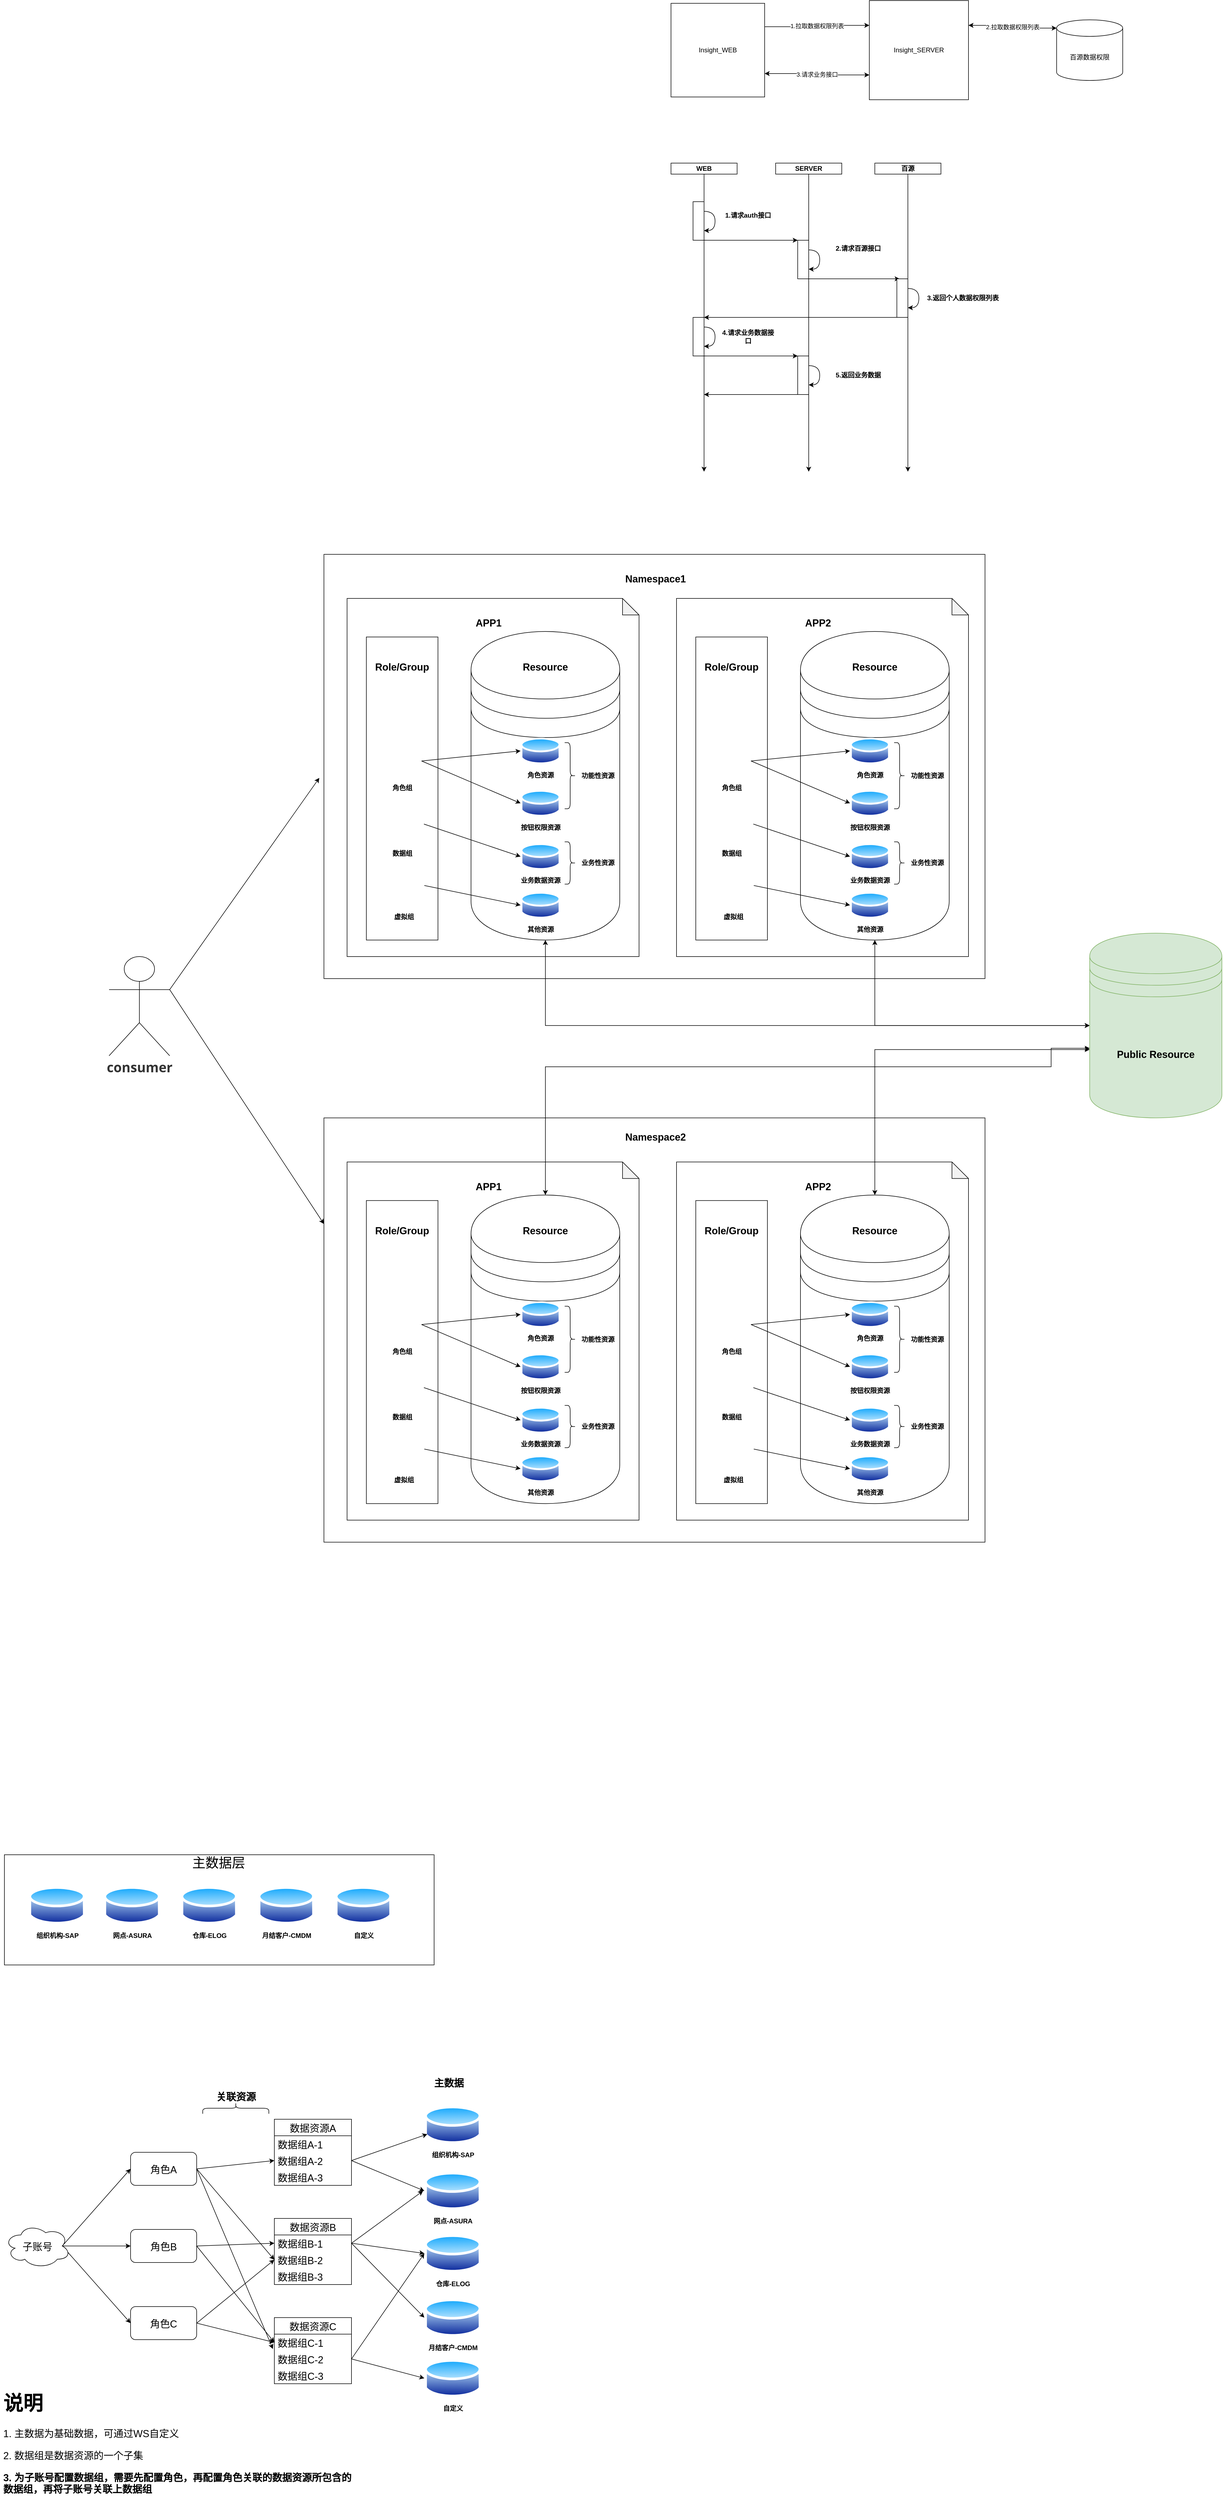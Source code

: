 <mxfile version="20.3.3" type="github">
  <diagram id="Tg5pM88NMdGY_b3UIndQ" name="第 1 页">
    <mxGraphModel dx="3354" dy="933" grid="1" gridSize="10" guides="1" tooltips="1" connect="1" arrows="1" fold="1" page="1" pageScale="1" pageWidth="827" pageHeight="1169" math="0" shadow="0">
      <root>
        <mxCell id="0" />
        <mxCell id="1" parent="0" />
        <mxCell id="oTmZ-C7Nvv7YUmRwg-Ib-9" value="1.拉取数据权限列表" style="edgeStyle=orthogonalEdgeStyle;rounded=0;orthogonalLoop=1;jettySize=auto;html=1;exitX=1;exitY=0.25;exitDx=0;exitDy=0;entryX=0;entryY=0.25;entryDx=0;entryDy=0;startArrow=none;startFill=0;" parent="1" source="oTmZ-C7Nvv7YUmRwg-Ib-2" target="oTmZ-C7Nvv7YUmRwg-Ib-7" edge="1">
          <mxGeometry relative="1" as="geometry" />
        </mxCell>
        <mxCell id="oTmZ-C7Nvv7YUmRwg-Ib-11" value="3.请求业务接口" style="edgeStyle=orthogonalEdgeStyle;rounded=0;orthogonalLoop=1;jettySize=auto;html=1;exitX=1;exitY=0.75;exitDx=0;exitDy=0;entryX=0;entryY=0.75;entryDx=0;entryDy=0;startArrow=classic;startFill=1;" parent="1" source="oTmZ-C7Nvv7YUmRwg-Ib-2" target="oTmZ-C7Nvv7YUmRwg-Ib-7" edge="1">
          <mxGeometry relative="1" as="geometry" />
        </mxCell>
        <mxCell id="oTmZ-C7Nvv7YUmRwg-Ib-2" value="Insight_WEB" style="whiteSpace=wrap;html=1;aspect=fixed;" parent="1" vertex="1">
          <mxGeometry x="-10" y="100" width="170" height="170" as="geometry" />
        </mxCell>
        <mxCell id="oTmZ-C7Nvv7YUmRwg-Ib-6" value="百源数据权限" style="shape=cylinder3;whiteSpace=wrap;html=1;boundedLbl=1;backgroundOutline=1;size=15;" parent="1" vertex="1">
          <mxGeometry x="690" y="130" width="120" height="110" as="geometry" />
        </mxCell>
        <mxCell id="oTmZ-C7Nvv7YUmRwg-Ib-10" value="2.拉取数据权限列表" style="edgeStyle=orthogonalEdgeStyle;rounded=0;orthogonalLoop=1;jettySize=auto;html=1;exitX=1;exitY=0.25;exitDx=0;exitDy=0;entryX=0;entryY=0;entryDx=0;entryDy=15;entryPerimeter=0;startArrow=classic;startFill=1;" parent="1" source="oTmZ-C7Nvv7YUmRwg-Ib-7" target="oTmZ-C7Nvv7YUmRwg-Ib-6" edge="1">
          <mxGeometry relative="1" as="geometry" />
        </mxCell>
        <mxCell id="oTmZ-C7Nvv7YUmRwg-Ib-7" value="Insight_SERVER" style="whiteSpace=wrap;html=1;aspect=fixed;" parent="1" vertex="1">
          <mxGeometry x="350" y="95" width="180" height="180" as="geometry" />
        </mxCell>
        <mxCell id="oTmZ-C7Nvv7YUmRwg-Ib-16" style="edgeStyle=orthogonalEdgeStyle;rounded=0;orthogonalLoop=1;jettySize=auto;html=1;exitX=0.5;exitY=1;exitDx=0;exitDy=0;startArrow=none;startFill=0;" parent="1" source="oTmZ-C7Nvv7YUmRwg-Ib-12" edge="1">
          <mxGeometry relative="1" as="geometry">
            <mxPoint x="50" y="950" as="targetPoint" />
          </mxGeometry>
        </mxCell>
        <mxCell id="oTmZ-C7Nvv7YUmRwg-Ib-12" value="WEB" style="rounded=0;whiteSpace=wrap;html=1;fontStyle=1" parent="1" vertex="1">
          <mxGeometry x="-10" y="390" width="120" height="20" as="geometry" />
        </mxCell>
        <mxCell id="oTmZ-C7Nvv7YUmRwg-Ib-17" style="edgeStyle=orthogonalEdgeStyle;rounded=0;orthogonalLoop=1;jettySize=auto;html=1;exitX=0.5;exitY=1;exitDx=0;exitDy=0;startArrow=none;startFill=0;" parent="1" source="oTmZ-C7Nvv7YUmRwg-Ib-13" edge="1">
          <mxGeometry relative="1" as="geometry">
            <mxPoint x="240" y="950" as="targetPoint" />
          </mxGeometry>
        </mxCell>
        <mxCell id="oTmZ-C7Nvv7YUmRwg-Ib-13" value="&lt;b&gt;SERVER&lt;/b&gt;" style="rounded=0;whiteSpace=wrap;html=1;" parent="1" vertex="1">
          <mxGeometry x="180" y="390" width="120" height="20" as="geometry" />
        </mxCell>
        <mxCell id="oTmZ-C7Nvv7YUmRwg-Ib-18" style="edgeStyle=orthogonalEdgeStyle;rounded=0;orthogonalLoop=1;jettySize=auto;html=1;exitX=0.5;exitY=1;exitDx=0;exitDy=0;startArrow=none;startFill=0;" parent="1" source="oTmZ-C7Nvv7YUmRwg-Ib-14" edge="1">
          <mxGeometry relative="1" as="geometry">
            <mxPoint x="420" y="950" as="targetPoint" />
          </mxGeometry>
        </mxCell>
        <mxCell id="oTmZ-C7Nvv7YUmRwg-Ib-14" value="百源" style="rounded=0;whiteSpace=wrap;html=1;fontStyle=1" parent="1" vertex="1">
          <mxGeometry x="360" y="390" width="120" height="20" as="geometry" />
        </mxCell>
        <mxCell id="oTmZ-C7Nvv7YUmRwg-Ib-26" style="rounded=0;orthogonalLoop=1;jettySize=auto;html=1;exitX=1;exitY=1;exitDx=0;exitDy=0;startArrow=none;startFill=0;entryX=0;entryY=0;entryDx=0;entryDy=0;" parent="1" source="oTmZ-C7Nvv7YUmRwg-Ib-19" target="oTmZ-C7Nvv7YUmRwg-Ib-21" edge="1">
          <mxGeometry relative="1" as="geometry">
            <mxPoint x="210" y="530" as="targetPoint" />
          </mxGeometry>
        </mxCell>
        <mxCell id="oTmZ-C7Nvv7YUmRwg-Ib-19" value="" style="rounded=0;whiteSpace=wrap;html=1;" parent="1" vertex="1">
          <mxGeometry x="30" y="460" width="20" height="70" as="geometry" />
        </mxCell>
        <mxCell id="oTmZ-C7Nvv7YUmRwg-Ib-20" style="edgeStyle=orthogonalEdgeStyle;rounded=0;orthogonalLoop=1;jettySize=auto;html=1;exitX=1;exitY=0.25;exitDx=0;exitDy=0;entryX=1;entryY=0.75;entryDx=0;entryDy=0;startArrow=none;startFill=0;curved=1;" parent="1" source="oTmZ-C7Nvv7YUmRwg-Ib-19" target="oTmZ-C7Nvv7YUmRwg-Ib-19" edge="1">
          <mxGeometry relative="1" as="geometry">
            <Array as="points">
              <mxPoint x="70" y="478" />
              <mxPoint x="70" y="513" />
            </Array>
          </mxGeometry>
        </mxCell>
        <mxCell id="oTmZ-C7Nvv7YUmRwg-Ib-29" style="edgeStyle=none;rounded=0;orthogonalLoop=1;jettySize=auto;html=1;exitX=0.75;exitY=1;exitDx=0;exitDy=0;entryX=0.25;entryY=0;entryDx=0;entryDy=0;startArrow=none;startFill=0;" parent="1" source="oTmZ-C7Nvv7YUmRwg-Ib-21" target="oTmZ-C7Nvv7YUmRwg-Ib-23" edge="1">
          <mxGeometry relative="1" as="geometry" />
        </mxCell>
        <mxCell id="oTmZ-C7Nvv7YUmRwg-Ib-21" value="" style="rounded=0;whiteSpace=wrap;html=1;" parent="1" vertex="1">
          <mxGeometry x="220" y="530" width="20" height="70" as="geometry" />
        </mxCell>
        <mxCell id="oTmZ-C7Nvv7YUmRwg-Ib-22" style="edgeStyle=orthogonalEdgeStyle;rounded=0;orthogonalLoop=1;jettySize=auto;html=1;exitX=1;exitY=0.25;exitDx=0;exitDy=0;entryX=1;entryY=0.75;entryDx=0;entryDy=0;startArrow=none;startFill=0;curved=1;" parent="1" source="oTmZ-C7Nvv7YUmRwg-Ib-21" target="oTmZ-C7Nvv7YUmRwg-Ib-21" edge="1">
          <mxGeometry relative="1" as="geometry">
            <Array as="points">
              <mxPoint x="260" y="548" />
              <mxPoint x="260" y="583" />
            </Array>
          </mxGeometry>
        </mxCell>
        <mxCell id="oTmZ-C7Nvv7YUmRwg-Ib-31" style="edgeStyle=none;rounded=0;orthogonalLoop=1;jettySize=auto;html=1;exitX=0;exitY=1;exitDx=0;exitDy=0;startArrow=none;startFill=0;" parent="1" source="oTmZ-C7Nvv7YUmRwg-Ib-23" edge="1">
          <mxGeometry relative="1" as="geometry">
            <mxPoint x="50" y="670" as="targetPoint" />
          </mxGeometry>
        </mxCell>
        <mxCell id="oTmZ-C7Nvv7YUmRwg-Ib-23" value="" style="rounded=0;whiteSpace=wrap;html=1;" parent="1" vertex="1">
          <mxGeometry x="400" y="600" width="20" height="70" as="geometry" />
        </mxCell>
        <mxCell id="oTmZ-C7Nvv7YUmRwg-Ib-24" style="edgeStyle=orthogonalEdgeStyle;rounded=0;orthogonalLoop=1;jettySize=auto;html=1;exitX=1;exitY=0.25;exitDx=0;exitDy=0;entryX=1;entryY=0.75;entryDx=0;entryDy=0;startArrow=none;startFill=0;curved=1;" parent="1" source="oTmZ-C7Nvv7YUmRwg-Ib-23" target="oTmZ-C7Nvv7YUmRwg-Ib-23" edge="1">
          <mxGeometry relative="1" as="geometry">
            <Array as="points">
              <mxPoint x="440" y="618" />
              <mxPoint x="440" y="653" />
            </Array>
          </mxGeometry>
        </mxCell>
        <mxCell id="oTmZ-C7Nvv7YUmRwg-Ib-25" value="&lt;b&gt;1.请求auth接口&lt;/b&gt;" style="text;html=1;strokeColor=none;fillColor=none;align=center;verticalAlign=middle;whiteSpace=wrap;rounded=0;" parent="1" vertex="1">
          <mxGeometry x="80" y="470" width="100" height="30" as="geometry" />
        </mxCell>
        <mxCell id="oTmZ-C7Nvv7YUmRwg-Ib-28" value="&lt;b&gt;2.请求百源接口&lt;/b&gt;" style="text;html=1;strokeColor=none;fillColor=none;align=center;verticalAlign=middle;whiteSpace=wrap;rounded=0;" parent="1" vertex="1">
          <mxGeometry x="280" y="530" width="100" height="30" as="geometry" />
        </mxCell>
        <mxCell id="oTmZ-C7Nvv7YUmRwg-Ib-32" value="&lt;b&gt;3.返回个人数据权限列表&lt;/b&gt;" style="text;html=1;strokeColor=none;fillColor=none;align=center;verticalAlign=middle;whiteSpace=wrap;rounded=0;" parent="1" vertex="1">
          <mxGeometry x="450" y="620" width="140" height="30" as="geometry" />
        </mxCell>
        <mxCell id="oTmZ-C7Nvv7YUmRwg-Ib-40" style="edgeStyle=none;rounded=0;orthogonalLoop=1;jettySize=auto;html=1;exitX=1;exitY=1;exitDx=0;exitDy=0;entryX=0;entryY=0;entryDx=0;entryDy=0;startArrow=none;startFill=0;" parent="1" source="oTmZ-C7Nvv7YUmRwg-Ib-33" target="oTmZ-C7Nvv7YUmRwg-Ib-38" edge="1">
          <mxGeometry relative="1" as="geometry" />
        </mxCell>
        <mxCell id="oTmZ-C7Nvv7YUmRwg-Ib-33" value="" style="rounded=0;whiteSpace=wrap;html=1;" parent="1" vertex="1">
          <mxGeometry x="30" y="670" width="20" height="70" as="geometry" />
        </mxCell>
        <mxCell id="oTmZ-C7Nvv7YUmRwg-Ib-34" style="edgeStyle=orthogonalEdgeStyle;rounded=0;orthogonalLoop=1;jettySize=auto;html=1;exitX=1;exitY=0.25;exitDx=0;exitDy=0;entryX=1;entryY=0.75;entryDx=0;entryDy=0;startArrow=none;startFill=0;curved=1;" parent="1" source="oTmZ-C7Nvv7YUmRwg-Ib-33" target="oTmZ-C7Nvv7YUmRwg-Ib-33" edge="1">
          <mxGeometry relative="1" as="geometry">
            <Array as="points">
              <mxPoint x="70" y="688" />
              <mxPoint x="70" y="723" />
            </Array>
          </mxGeometry>
        </mxCell>
        <mxCell id="oTmZ-C7Nvv7YUmRwg-Ib-35" value="&lt;b&gt;4.请求业务数据接口&lt;/b&gt;" style="text;html=1;strokeColor=none;fillColor=none;align=center;verticalAlign=middle;whiteSpace=wrap;rounded=0;" parent="1" vertex="1">
          <mxGeometry x="80" y="690" width="100" height="30" as="geometry" />
        </mxCell>
        <mxCell id="oTmZ-C7Nvv7YUmRwg-Ib-41" style="edgeStyle=none;rounded=0;orthogonalLoop=1;jettySize=auto;html=1;exitX=0;exitY=1;exitDx=0;exitDy=0;startArrow=none;startFill=0;" parent="1" source="oTmZ-C7Nvv7YUmRwg-Ib-38" edge="1">
          <mxGeometry relative="1" as="geometry">
            <mxPoint x="50" y="810" as="targetPoint" />
          </mxGeometry>
        </mxCell>
        <mxCell id="oTmZ-C7Nvv7YUmRwg-Ib-38" value="" style="rounded=0;whiteSpace=wrap;html=1;" parent="1" vertex="1">
          <mxGeometry x="220" y="740" width="20" height="70" as="geometry" />
        </mxCell>
        <mxCell id="oTmZ-C7Nvv7YUmRwg-Ib-39" style="edgeStyle=orthogonalEdgeStyle;rounded=0;orthogonalLoop=1;jettySize=auto;html=1;exitX=1;exitY=0.25;exitDx=0;exitDy=0;entryX=1;entryY=0.75;entryDx=0;entryDy=0;startArrow=none;startFill=0;curved=1;" parent="1" source="oTmZ-C7Nvv7YUmRwg-Ib-38" target="oTmZ-C7Nvv7YUmRwg-Ib-38" edge="1">
          <mxGeometry relative="1" as="geometry">
            <Array as="points">
              <mxPoint x="260" y="758" />
              <mxPoint x="260" y="793" />
            </Array>
          </mxGeometry>
        </mxCell>
        <mxCell id="oTmZ-C7Nvv7YUmRwg-Ib-42" value="&lt;b&gt;5.返回业务数据&lt;/b&gt;" style="text;html=1;strokeColor=none;fillColor=none;align=center;verticalAlign=middle;whiteSpace=wrap;rounded=0;" parent="1" vertex="1">
          <mxGeometry x="280" y="760" width="100" height="30" as="geometry" />
        </mxCell>
        <mxCell id="oTmZ-C7Nvv7YUmRwg-Ib-208" value="" style="rounded=0;whiteSpace=wrap;html=1;fontSize=18;" parent="1" vertex="1">
          <mxGeometry x="-640" y="1100" width="1200" height="770" as="geometry" />
        </mxCell>
        <mxCell id="oTmZ-C7Nvv7YUmRwg-Ib-209" value="" style="shape=note;whiteSpace=wrap;html=1;backgroundOutline=1;darkOpacity=0.05;fontSize=18;" parent="1" vertex="1">
          <mxGeometry x="-598" y="1180" width="530" height="650" as="geometry" />
        </mxCell>
        <mxCell id="oTmZ-C7Nvv7YUmRwg-Ib-210" value="&lt;b&gt;APP1&lt;/b&gt;" style="text;html=1;strokeColor=none;fillColor=none;align=center;verticalAlign=middle;whiteSpace=wrap;rounded=0;fontSize=18;" parent="1" vertex="1">
          <mxGeometry x="-371" y="1210" width="60" height="30" as="geometry" />
        </mxCell>
        <mxCell id="oTmZ-C7Nvv7YUmRwg-Ib-329" style="edgeStyle=orthogonalEdgeStyle;rounded=0;orthogonalLoop=1;jettySize=auto;html=1;exitX=0.5;exitY=1;exitDx=0;exitDy=0;entryX=0;entryY=0.5;entryDx=0;entryDy=0;fontSize=24;startArrow=classic;startFill=1;" parent="1" source="oTmZ-C7Nvv7YUmRwg-Ib-211" target="oTmZ-C7Nvv7YUmRwg-Ib-327" edge="1">
          <mxGeometry relative="1" as="geometry" />
        </mxCell>
        <mxCell id="oTmZ-C7Nvv7YUmRwg-Ib-211" value="" style="shape=datastore;whiteSpace=wrap;html=1;" parent="1" vertex="1">
          <mxGeometry x="-373" y="1240" width="270" height="560" as="geometry" />
        </mxCell>
        <mxCell id="oTmZ-C7Nvv7YUmRwg-Ib-212" value="角色资源" style="aspect=fixed;perimeter=ellipsePerimeter;html=1;align=center;shadow=0;dashed=0;spacingTop=3;image;image=img/lib/active_directory/database.svg;fontStyle=1" parent="1" vertex="1">
          <mxGeometry x="-283" y="1430" width="72.3" height="53.5" as="geometry" />
        </mxCell>
        <mxCell id="oTmZ-C7Nvv7YUmRwg-Ib-213" value="业务数据资源" style="aspect=fixed;perimeter=ellipsePerimeter;html=1;align=center;shadow=0;dashed=0;spacingTop=3;image;image=img/lib/active_directory/database.svg;fontStyle=1" parent="1" vertex="1">
          <mxGeometry x="-283" y="1621.75" width="72.3" height="53.5" as="geometry" />
        </mxCell>
        <mxCell id="oTmZ-C7Nvv7YUmRwg-Ib-214" value="按钮权限资源" style="aspect=fixed;perimeter=ellipsePerimeter;html=1;align=center;shadow=0;dashed=0;spacingTop=3;image;image=img/lib/active_directory/database.svg;fontStyle=1" parent="1" vertex="1">
          <mxGeometry x="-283" y="1525" width="72.3" height="53.5" as="geometry" />
        </mxCell>
        <mxCell id="oTmZ-C7Nvv7YUmRwg-Ib-215" value="" style="shape=curlyBracket;whiteSpace=wrap;html=1;rounded=1;flipH=1;" parent="1" vertex="1">
          <mxGeometry x="-203" y="1441.75" width="20" height="120" as="geometry" />
        </mxCell>
        <mxCell id="oTmZ-C7Nvv7YUmRwg-Ib-216" value="功能性资源" style="text;html=1;align=center;verticalAlign=middle;resizable=0;points=[];autosize=1;strokeColor=none;fillColor=none;fontStyle=1" parent="1" vertex="1">
          <mxGeometry x="-183" y="1486.75" width="80" height="30" as="geometry" />
        </mxCell>
        <mxCell id="oTmZ-C7Nvv7YUmRwg-Ib-217" value="" style="shape=curlyBracket;whiteSpace=wrap;html=1;rounded=1;flipH=1;" parent="1" vertex="1">
          <mxGeometry x="-203" y="1621.75" width="20" height="76.75" as="geometry" />
        </mxCell>
        <mxCell id="oTmZ-C7Nvv7YUmRwg-Ib-218" value="业务性资源" style="text;html=1;align=center;verticalAlign=middle;resizable=0;points=[];autosize=1;strokeColor=none;fillColor=none;fontStyle=1" parent="1" vertex="1">
          <mxGeometry x="-183" y="1645.25" width="80" height="30" as="geometry" />
        </mxCell>
        <mxCell id="oTmZ-C7Nvv7YUmRwg-Ib-219" value="其他资源" style="aspect=fixed;perimeter=ellipsePerimeter;html=1;align=center;shadow=0;dashed=0;spacingTop=3;image;image=img/lib/active_directory/database.svg;fontStyle=1" parent="1" vertex="1">
          <mxGeometry x="-283" y="1710" width="72.3" height="53.5" as="geometry" />
        </mxCell>
        <mxCell id="oTmZ-C7Nvv7YUmRwg-Ib-220" value="&lt;b&gt;&lt;font style=&quot;font-size: 18px;&quot;&gt;Resource&lt;/font&gt;&lt;/b&gt;" style="text;html=1;strokeColor=none;fillColor=none;align=center;verticalAlign=middle;whiteSpace=wrap;rounded=0;" parent="1" vertex="1">
          <mxGeometry x="-268" y="1290" width="60" height="30" as="geometry" />
        </mxCell>
        <mxCell id="oTmZ-C7Nvv7YUmRwg-Ib-221" value="" style="rounded=0;whiteSpace=wrap;html=1;fontSize=18;fontStyle=1" parent="1" vertex="1">
          <mxGeometry x="-563" y="1250" width="130" height="550" as="geometry" />
        </mxCell>
        <mxCell id="oTmZ-C7Nvv7YUmRwg-Ib-222" style="edgeStyle=none;rounded=0;orthogonalLoop=1;jettySize=auto;html=1;exitX=1;exitY=0.5;exitDx=0;exitDy=0;entryX=0;entryY=0.5;entryDx=0;entryDy=0;fontSize=18;startArrow=none;startFill=0;" parent="1" source="oTmZ-C7Nvv7YUmRwg-Ib-224" target="oTmZ-C7Nvv7YUmRwg-Ib-212" edge="1">
          <mxGeometry relative="1" as="geometry" />
        </mxCell>
        <mxCell id="oTmZ-C7Nvv7YUmRwg-Ib-223" style="edgeStyle=none;rounded=0;orthogonalLoop=1;jettySize=auto;html=1;exitX=1;exitY=0.5;exitDx=0;exitDy=0;entryX=0;entryY=0.5;entryDx=0;entryDy=0;fontSize=18;startArrow=none;startFill=0;" parent="1" source="oTmZ-C7Nvv7YUmRwg-Ib-224" target="oTmZ-C7Nvv7YUmRwg-Ib-214" edge="1">
          <mxGeometry relative="1" as="geometry" />
        </mxCell>
        <mxCell id="oTmZ-C7Nvv7YUmRwg-Ib-224" value="角色组" style="shape=image;html=1;verticalAlign=top;verticalLabelPosition=bottom;labelBackgroundColor=#ffffff;imageAspect=0;aspect=fixed;image=https://cdn2.iconfinder.com/data/icons/essential-web-1-1/50/group-customers-team-contacts-family-128.png;fontStyle=1" parent="1" vertex="1">
          <mxGeometry x="-532.75" y="1440" width="70" height="70" as="geometry" />
        </mxCell>
        <mxCell id="oTmZ-C7Nvv7YUmRwg-Ib-225" style="edgeStyle=none;rounded=0;orthogonalLoop=1;jettySize=auto;html=1;exitX=1;exitY=0.5;exitDx=0;exitDy=0;entryX=0;entryY=0.5;entryDx=0;entryDy=0;fontSize=18;startArrow=none;startFill=0;" parent="1" source="oTmZ-C7Nvv7YUmRwg-Ib-226" target="oTmZ-C7Nvv7YUmRwg-Ib-213" edge="1">
          <mxGeometry relative="1" as="geometry" />
        </mxCell>
        <mxCell id="oTmZ-C7Nvv7YUmRwg-Ib-226" value="数据组" style="shape=image;html=1;verticalAlign=top;verticalLabelPosition=bottom;labelBackgroundColor=#ffffff;imageAspect=0;aspect=fixed;image=https://cdn4.iconfinder.com/data/icons/ios-web-user-interface-multi-circle-flat-vol-7/512/Hierarchy_organization_team_diagram_order_hierarchical_structure_teamwork-128.png;fontStyle=1" parent="1" vertex="1">
          <mxGeometry x="-537.5" y="1550" width="79" height="79" as="geometry" />
        </mxCell>
        <mxCell id="oTmZ-C7Nvv7YUmRwg-Ib-227" style="edgeStyle=none;rounded=0;orthogonalLoop=1;jettySize=auto;html=1;exitX=1;exitY=0.5;exitDx=0;exitDy=0;entryX=0;entryY=0.5;entryDx=0;entryDy=0;fontSize=18;startArrow=none;startFill=0;" parent="1" source="oTmZ-C7Nvv7YUmRwg-Ib-228" target="oTmZ-C7Nvv7YUmRwg-Ib-219" edge="1">
          <mxGeometry relative="1" as="geometry" />
        </mxCell>
        <mxCell id="oTmZ-C7Nvv7YUmRwg-Ib-228" value="&lt;font style=&quot;font-size: 12px;&quot;&gt;虚拟组&lt;/font&gt;" style="shape=image;html=1;verticalAlign=top;verticalLabelPosition=bottom;labelBackgroundColor=#ffffff;imageAspect=0;aspect=fixed;image=https://cdn4.iconfinder.com/data/icons/ios-web-user-interface-multi-circle-flat-vol-7/512/Hierarchy_organization_members_team_teamwork-128.png;fontSize=18;fontStyle=1" parent="1" vertex="1">
          <mxGeometry x="-532.75" y="1663.5" width="75" height="75" as="geometry" />
        </mxCell>
        <mxCell id="oTmZ-C7Nvv7YUmRwg-Ib-229" value="&lt;font style=&quot;font-size: 18px;&quot;&gt;&lt;b&gt;Role/Group&lt;/b&gt;&lt;/font&gt;" style="text;html=1;strokeColor=none;fillColor=none;align=center;verticalAlign=middle;whiteSpace=wrap;rounded=0;fontSize=12;" parent="1" vertex="1">
          <mxGeometry x="-528" y="1290" width="60" height="30" as="geometry" />
        </mxCell>
        <mxCell id="oTmZ-C7Nvv7YUmRwg-Ib-230" value="&lt;b&gt;Namespace1&lt;/b&gt;" style="text;html=1;strokeColor=none;fillColor=none;align=center;verticalAlign=middle;whiteSpace=wrap;rounded=0;fontSize=18;" parent="1" vertex="1">
          <mxGeometry x="-68" y="1130" width="60" height="30" as="geometry" />
        </mxCell>
        <mxCell id="oTmZ-C7Nvv7YUmRwg-Ib-253" value="" style="shape=note;whiteSpace=wrap;html=1;backgroundOutline=1;darkOpacity=0.05;fontSize=18;" parent="1" vertex="1">
          <mxGeometry y="1180" width="530" height="650" as="geometry" />
        </mxCell>
        <mxCell id="oTmZ-C7Nvv7YUmRwg-Ib-254" value="&lt;b&gt;APP2&lt;/b&gt;" style="text;html=1;strokeColor=none;fillColor=none;align=center;verticalAlign=middle;whiteSpace=wrap;rounded=0;fontSize=18;" parent="1" vertex="1">
          <mxGeometry x="227" y="1210" width="60" height="30" as="geometry" />
        </mxCell>
        <mxCell id="oTmZ-C7Nvv7YUmRwg-Ib-331" style="edgeStyle=orthogonalEdgeStyle;rounded=0;orthogonalLoop=1;jettySize=auto;html=1;exitX=0.5;exitY=1;exitDx=0;exitDy=0;fontSize=24;startArrow=classic;startFill=1;" parent="1" source="oTmZ-C7Nvv7YUmRwg-Ib-255" target="oTmZ-C7Nvv7YUmRwg-Ib-327" edge="1">
          <mxGeometry relative="1" as="geometry" />
        </mxCell>
        <mxCell id="oTmZ-C7Nvv7YUmRwg-Ib-255" value="" style="shape=datastore;whiteSpace=wrap;html=1;" parent="1" vertex="1">
          <mxGeometry x="225" y="1240" width="270" height="560" as="geometry" />
        </mxCell>
        <mxCell id="oTmZ-C7Nvv7YUmRwg-Ib-256" value="角色资源" style="aspect=fixed;perimeter=ellipsePerimeter;html=1;align=center;shadow=0;dashed=0;spacingTop=3;image;image=img/lib/active_directory/database.svg;fontStyle=1" parent="1" vertex="1">
          <mxGeometry x="315" y="1430" width="72.3" height="53.5" as="geometry" />
        </mxCell>
        <mxCell id="oTmZ-C7Nvv7YUmRwg-Ib-257" value="业务数据资源" style="aspect=fixed;perimeter=ellipsePerimeter;html=1;align=center;shadow=0;dashed=0;spacingTop=3;image;image=img/lib/active_directory/database.svg;fontStyle=1" parent="1" vertex="1">
          <mxGeometry x="315" y="1621.75" width="72.3" height="53.5" as="geometry" />
        </mxCell>
        <mxCell id="oTmZ-C7Nvv7YUmRwg-Ib-258" value="按钮权限资源" style="aspect=fixed;perimeter=ellipsePerimeter;html=1;align=center;shadow=0;dashed=0;spacingTop=3;image;image=img/lib/active_directory/database.svg;fontStyle=1" parent="1" vertex="1">
          <mxGeometry x="315" y="1525" width="72.3" height="53.5" as="geometry" />
        </mxCell>
        <mxCell id="oTmZ-C7Nvv7YUmRwg-Ib-259" value="" style="shape=curlyBracket;whiteSpace=wrap;html=1;rounded=1;flipH=1;" parent="1" vertex="1">
          <mxGeometry x="395" y="1441.75" width="20" height="120" as="geometry" />
        </mxCell>
        <mxCell id="oTmZ-C7Nvv7YUmRwg-Ib-260" value="功能性资源" style="text;html=1;align=center;verticalAlign=middle;resizable=0;points=[];autosize=1;strokeColor=none;fillColor=none;fontStyle=1" parent="1" vertex="1">
          <mxGeometry x="415" y="1486.75" width="80" height="30" as="geometry" />
        </mxCell>
        <mxCell id="oTmZ-C7Nvv7YUmRwg-Ib-261" value="" style="shape=curlyBracket;whiteSpace=wrap;html=1;rounded=1;flipH=1;" parent="1" vertex="1">
          <mxGeometry x="395" y="1621.75" width="20" height="76.75" as="geometry" />
        </mxCell>
        <mxCell id="oTmZ-C7Nvv7YUmRwg-Ib-262" value="业务性资源" style="text;html=1;align=center;verticalAlign=middle;resizable=0;points=[];autosize=1;strokeColor=none;fillColor=none;fontStyle=1" parent="1" vertex="1">
          <mxGeometry x="415" y="1645.25" width="80" height="30" as="geometry" />
        </mxCell>
        <mxCell id="oTmZ-C7Nvv7YUmRwg-Ib-263" value="其他资源" style="aspect=fixed;perimeter=ellipsePerimeter;html=1;align=center;shadow=0;dashed=0;spacingTop=3;image;image=img/lib/active_directory/database.svg;fontStyle=1" parent="1" vertex="1">
          <mxGeometry x="315" y="1710" width="72.3" height="53.5" as="geometry" />
        </mxCell>
        <mxCell id="oTmZ-C7Nvv7YUmRwg-Ib-264" value="&lt;b&gt;&lt;font style=&quot;font-size: 18px;&quot;&gt;Resource&lt;/font&gt;&lt;/b&gt;" style="text;html=1;strokeColor=none;fillColor=none;align=center;verticalAlign=middle;whiteSpace=wrap;rounded=0;" parent="1" vertex="1">
          <mxGeometry x="330" y="1290" width="60" height="30" as="geometry" />
        </mxCell>
        <mxCell id="oTmZ-C7Nvv7YUmRwg-Ib-265" value="" style="rounded=0;whiteSpace=wrap;html=1;fontSize=18;fontStyle=1" parent="1" vertex="1">
          <mxGeometry x="35" y="1250" width="130" height="550" as="geometry" />
        </mxCell>
        <mxCell id="oTmZ-C7Nvv7YUmRwg-Ib-266" style="edgeStyle=none;rounded=0;orthogonalLoop=1;jettySize=auto;html=1;exitX=1;exitY=0.5;exitDx=0;exitDy=0;entryX=0;entryY=0.5;entryDx=0;entryDy=0;fontSize=18;startArrow=none;startFill=0;" parent="1" source="oTmZ-C7Nvv7YUmRwg-Ib-268" target="oTmZ-C7Nvv7YUmRwg-Ib-256" edge="1">
          <mxGeometry relative="1" as="geometry" />
        </mxCell>
        <mxCell id="oTmZ-C7Nvv7YUmRwg-Ib-267" style="edgeStyle=none;rounded=0;orthogonalLoop=1;jettySize=auto;html=1;exitX=1;exitY=0.5;exitDx=0;exitDy=0;entryX=0;entryY=0.5;entryDx=0;entryDy=0;fontSize=18;startArrow=none;startFill=0;" parent="1" source="oTmZ-C7Nvv7YUmRwg-Ib-268" target="oTmZ-C7Nvv7YUmRwg-Ib-258" edge="1">
          <mxGeometry relative="1" as="geometry" />
        </mxCell>
        <mxCell id="oTmZ-C7Nvv7YUmRwg-Ib-268" value="角色组" style="shape=image;html=1;verticalAlign=top;verticalLabelPosition=bottom;labelBackgroundColor=#ffffff;imageAspect=0;aspect=fixed;image=https://cdn2.iconfinder.com/data/icons/essential-web-1-1/50/group-customers-team-contacts-family-128.png;fontStyle=1" parent="1" vertex="1">
          <mxGeometry x="65.25" y="1440" width="70" height="70" as="geometry" />
        </mxCell>
        <mxCell id="oTmZ-C7Nvv7YUmRwg-Ib-269" style="edgeStyle=none;rounded=0;orthogonalLoop=1;jettySize=auto;html=1;exitX=1;exitY=0.5;exitDx=0;exitDy=0;entryX=0;entryY=0.5;entryDx=0;entryDy=0;fontSize=18;startArrow=none;startFill=0;" parent="1" source="oTmZ-C7Nvv7YUmRwg-Ib-270" target="oTmZ-C7Nvv7YUmRwg-Ib-257" edge="1">
          <mxGeometry relative="1" as="geometry" />
        </mxCell>
        <mxCell id="oTmZ-C7Nvv7YUmRwg-Ib-270" value="数据组" style="shape=image;html=1;verticalAlign=top;verticalLabelPosition=bottom;labelBackgroundColor=#ffffff;imageAspect=0;aspect=fixed;image=https://cdn4.iconfinder.com/data/icons/ios-web-user-interface-multi-circle-flat-vol-7/512/Hierarchy_organization_team_diagram_order_hierarchical_structure_teamwork-128.png;fontStyle=1" parent="1" vertex="1">
          <mxGeometry x="60.5" y="1550" width="79" height="79" as="geometry" />
        </mxCell>
        <mxCell id="oTmZ-C7Nvv7YUmRwg-Ib-271" style="edgeStyle=none;rounded=0;orthogonalLoop=1;jettySize=auto;html=1;exitX=1;exitY=0.5;exitDx=0;exitDy=0;entryX=0;entryY=0.5;entryDx=0;entryDy=0;fontSize=18;startArrow=none;startFill=0;" parent="1" source="oTmZ-C7Nvv7YUmRwg-Ib-272" target="oTmZ-C7Nvv7YUmRwg-Ib-263" edge="1">
          <mxGeometry relative="1" as="geometry" />
        </mxCell>
        <mxCell id="oTmZ-C7Nvv7YUmRwg-Ib-272" value="&lt;font style=&quot;font-size: 12px;&quot;&gt;虚拟组&lt;/font&gt;" style="shape=image;html=1;verticalAlign=top;verticalLabelPosition=bottom;labelBackgroundColor=#ffffff;imageAspect=0;aspect=fixed;image=https://cdn4.iconfinder.com/data/icons/ios-web-user-interface-multi-circle-flat-vol-7/512/Hierarchy_organization_members_team_teamwork-128.png;fontSize=18;fontStyle=1" parent="1" vertex="1">
          <mxGeometry x="65.25" y="1663.5" width="75" height="75" as="geometry" />
        </mxCell>
        <mxCell id="oTmZ-C7Nvv7YUmRwg-Ib-273" value="&lt;font style=&quot;font-size: 18px;&quot;&gt;&lt;b&gt;Role/Group&lt;/b&gt;&lt;/font&gt;" style="text;html=1;strokeColor=none;fillColor=none;align=center;verticalAlign=middle;whiteSpace=wrap;rounded=0;fontSize=12;" parent="1" vertex="1">
          <mxGeometry x="70" y="1290" width="60" height="30" as="geometry" />
        </mxCell>
        <mxCell id="oTmZ-C7Nvv7YUmRwg-Ib-274" value="" style="rounded=0;whiteSpace=wrap;html=1;fontSize=18;" parent="1" vertex="1">
          <mxGeometry x="-640" y="2122.75" width="1200" height="770" as="geometry" />
        </mxCell>
        <mxCell id="oTmZ-C7Nvv7YUmRwg-Ib-275" value="" style="shape=note;whiteSpace=wrap;html=1;backgroundOutline=1;darkOpacity=0.05;fontSize=18;" parent="1" vertex="1">
          <mxGeometry x="-598" y="2202.75" width="530" height="650" as="geometry" />
        </mxCell>
        <mxCell id="oTmZ-C7Nvv7YUmRwg-Ib-276" value="&lt;b&gt;APP1&lt;/b&gt;" style="text;html=1;strokeColor=none;fillColor=none;align=center;verticalAlign=middle;whiteSpace=wrap;rounded=0;fontSize=18;" parent="1" vertex="1">
          <mxGeometry x="-371" y="2232.75" width="60" height="30" as="geometry" />
        </mxCell>
        <mxCell id="oTmZ-C7Nvv7YUmRwg-Ib-330" style="edgeStyle=orthogonalEdgeStyle;rounded=0;orthogonalLoop=1;jettySize=auto;html=1;exitX=0.5;exitY=0;exitDx=0;exitDy=0;entryX=0;entryY=0.623;entryDx=0;entryDy=0;fontSize=24;startArrow=classic;startFill=1;entryPerimeter=0;" parent="1" source="oTmZ-C7Nvv7YUmRwg-Ib-277" target="oTmZ-C7Nvv7YUmRwg-Ib-327" edge="1">
          <mxGeometry relative="1" as="geometry">
            <mxPoint x="680" y="2120" as="targetPoint" />
            <Array as="points">
              <mxPoint x="-238" y="2030" />
              <mxPoint x="680" y="2030" />
            </Array>
          </mxGeometry>
        </mxCell>
        <mxCell id="oTmZ-C7Nvv7YUmRwg-Ib-277" value="" style="shape=datastore;whiteSpace=wrap;html=1;" parent="1" vertex="1">
          <mxGeometry x="-373" y="2262.75" width="270" height="560" as="geometry" />
        </mxCell>
        <mxCell id="oTmZ-C7Nvv7YUmRwg-Ib-278" value="角色资源" style="aspect=fixed;perimeter=ellipsePerimeter;html=1;align=center;shadow=0;dashed=0;spacingTop=3;image;image=img/lib/active_directory/database.svg;fontStyle=1" parent="1" vertex="1">
          <mxGeometry x="-283" y="2452.75" width="72.3" height="53.5" as="geometry" />
        </mxCell>
        <mxCell id="oTmZ-C7Nvv7YUmRwg-Ib-279" value="业务数据资源" style="aspect=fixed;perimeter=ellipsePerimeter;html=1;align=center;shadow=0;dashed=0;spacingTop=3;image;image=img/lib/active_directory/database.svg;fontStyle=1" parent="1" vertex="1">
          <mxGeometry x="-283" y="2644.5" width="72.3" height="53.5" as="geometry" />
        </mxCell>
        <mxCell id="oTmZ-C7Nvv7YUmRwg-Ib-280" value="按钮权限资源" style="aspect=fixed;perimeter=ellipsePerimeter;html=1;align=center;shadow=0;dashed=0;spacingTop=3;image;image=img/lib/active_directory/database.svg;fontStyle=1" parent="1" vertex="1">
          <mxGeometry x="-283" y="2547.75" width="72.3" height="53.5" as="geometry" />
        </mxCell>
        <mxCell id="oTmZ-C7Nvv7YUmRwg-Ib-281" value="" style="shape=curlyBracket;whiteSpace=wrap;html=1;rounded=1;flipH=1;" parent="1" vertex="1">
          <mxGeometry x="-203" y="2464.5" width="20" height="120" as="geometry" />
        </mxCell>
        <mxCell id="oTmZ-C7Nvv7YUmRwg-Ib-282" value="功能性资源" style="text;html=1;align=center;verticalAlign=middle;resizable=0;points=[];autosize=1;strokeColor=none;fillColor=none;fontStyle=1" parent="1" vertex="1">
          <mxGeometry x="-183" y="2509.5" width="80" height="30" as="geometry" />
        </mxCell>
        <mxCell id="oTmZ-C7Nvv7YUmRwg-Ib-283" value="" style="shape=curlyBracket;whiteSpace=wrap;html=1;rounded=1;flipH=1;" parent="1" vertex="1">
          <mxGeometry x="-203" y="2644.5" width="20" height="76.75" as="geometry" />
        </mxCell>
        <mxCell id="oTmZ-C7Nvv7YUmRwg-Ib-284" value="业务性资源" style="text;html=1;align=center;verticalAlign=middle;resizable=0;points=[];autosize=1;strokeColor=none;fillColor=none;fontStyle=1" parent="1" vertex="1">
          <mxGeometry x="-183" y="2668" width="80" height="30" as="geometry" />
        </mxCell>
        <mxCell id="oTmZ-C7Nvv7YUmRwg-Ib-285" value="其他资源" style="aspect=fixed;perimeter=ellipsePerimeter;html=1;align=center;shadow=0;dashed=0;spacingTop=3;image;image=img/lib/active_directory/database.svg;fontStyle=1" parent="1" vertex="1">
          <mxGeometry x="-283" y="2732.75" width="72.3" height="53.5" as="geometry" />
        </mxCell>
        <mxCell id="oTmZ-C7Nvv7YUmRwg-Ib-286" value="&lt;b&gt;&lt;font style=&quot;font-size: 18px;&quot;&gt;Resource&lt;/font&gt;&lt;/b&gt;" style="text;html=1;strokeColor=none;fillColor=none;align=center;verticalAlign=middle;whiteSpace=wrap;rounded=0;" parent="1" vertex="1">
          <mxGeometry x="-268" y="2312.75" width="60" height="30" as="geometry" />
        </mxCell>
        <mxCell id="oTmZ-C7Nvv7YUmRwg-Ib-287" value="" style="rounded=0;whiteSpace=wrap;html=1;fontSize=18;fontStyle=1" parent="1" vertex="1">
          <mxGeometry x="-563" y="2272.75" width="130" height="550" as="geometry" />
        </mxCell>
        <mxCell id="oTmZ-C7Nvv7YUmRwg-Ib-288" style="edgeStyle=none;rounded=0;orthogonalLoop=1;jettySize=auto;html=1;exitX=1;exitY=0.5;exitDx=0;exitDy=0;entryX=0;entryY=0.5;entryDx=0;entryDy=0;fontSize=18;startArrow=none;startFill=0;" parent="1" source="oTmZ-C7Nvv7YUmRwg-Ib-290" target="oTmZ-C7Nvv7YUmRwg-Ib-278" edge="1">
          <mxGeometry relative="1" as="geometry" />
        </mxCell>
        <mxCell id="oTmZ-C7Nvv7YUmRwg-Ib-289" style="edgeStyle=none;rounded=0;orthogonalLoop=1;jettySize=auto;html=1;exitX=1;exitY=0.5;exitDx=0;exitDy=0;entryX=0;entryY=0.5;entryDx=0;entryDy=0;fontSize=18;startArrow=none;startFill=0;" parent="1" source="oTmZ-C7Nvv7YUmRwg-Ib-290" target="oTmZ-C7Nvv7YUmRwg-Ib-280" edge="1">
          <mxGeometry relative="1" as="geometry" />
        </mxCell>
        <mxCell id="oTmZ-C7Nvv7YUmRwg-Ib-290" value="角色组" style="shape=image;html=1;verticalAlign=top;verticalLabelPosition=bottom;labelBackgroundColor=#ffffff;imageAspect=0;aspect=fixed;image=https://cdn2.iconfinder.com/data/icons/essential-web-1-1/50/group-customers-team-contacts-family-128.png;fontStyle=1" parent="1" vertex="1">
          <mxGeometry x="-532.75" y="2462.75" width="70" height="70" as="geometry" />
        </mxCell>
        <mxCell id="oTmZ-C7Nvv7YUmRwg-Ib-291" style="edgeStyle=none;rounded=0;orthogonalLoop=1;jettySize=auto;html=1;exitX=1;exitY=0.5;exitDx=0;exitDy=0;entryX=0;entryY=0.5;entryDx=0;entryDy=0;fontSize=18;startArrow=none;startFill=0;" parent="1" source="oTmZ-C7Nvv7YUmRwg-Ib-292" target="oTmZ-C7Nvv7YUmRwg-Ib-279" edge="1">
          <mxGeometry relative="1" as="geometry" />
        </mxCell>
        <mxCell id="oTmZ-C7Nvv7YUmRwg-Ib-292" value="数据组" style="shape=image;html=1;verticalAlign=top;verticalLabelPosition=bottom;labelBackgroundColor=#ffffff;imageAspect=0;aspect=fixed;image=https://cdn4.iconfinder.com/data/icons/ios-web-user-interface-multi-circle-flat-vol-7/512/Hierarchy_organization_team_diagram_order_hierarchical_structure_teamwork-128.png;fontStyle=1" parent="1" vertex="1">
          <mxGeometry x="-537.5" y="2572.75" width="79" height="79" as="geometry" />
        </mxCell>
        <mxCell id="oTmZ-C7Nvv7YUmRwg-Ib-293" style="edgeStyle=none;rounded=0;orthogonalLoop=1;jettySize=auto;html=1;exitX=1;exitY=0.5;exitDx=0;exitDy=0;entryX=0;entryY=0.5;entryDx=0;entryDy=0;fontSize=18;startArrow=none;startFill=0;" parent="1" source="oTmZ-C7Nvv7YUmRwg-Ib-294" target="oTmZ-C7Nvv7YUmRwg-Ib-285" edge="1">
          <mxGeometry relative="1" as="geometry" />
        </mxCell>
        <mxCell id="oTmZ-C7Nvv7YUmRwg-Ib-294" value="&lt;font style=&quot;font-size: 12px;&quot;&gt;虚拟组&lt;/font&gt;" style="shape=image;html=1;verticalAlign=top;verticalLabelPosition=bottom;labelBackgroundColor=#ffffff;imageAspect=0;aspect=fixed;image=https://cdn4.iconfinder.com/data/icons/ios-web-user-interface-multi-circle-flat-vol-7/512/Hierarchy_organization_members_team_teamwork-128.png;fontSize=18;fontStyle=1" parent="1" vertex="1">
          <mxGeometry x="-532.75" y="2686.25" width="75" height="75" as="geometry" />
        </mxCell>
        <mxCell id="oTmZ-C7Nvv7YUmRwg-Ib-295" value="&lt;font style=&quot;font-size: 18px;&quot;&gt;&lt;b&gt;Role/Group&lt;/b&gt;&lt;/font&gt;" style="text;html=1;strokeColor=none;fillColor=none;align=center;verticalAlign=middle;whiteSpace=wrap;rounded=0;fontSize=12;" parent="1" vertex="1">
          <mxGeometry x="-528" y="2312.75" width="60" height="30" as="geometry" />
        </mxCell>
        <mxCell id="oTmZ-C7Nvv7YUmRwg-Ib-296" value="&lt;b&gt;Namespace2&lt;/b&gt;" style="text;html=1;strokeColor=none;fillColor=none;align=center;verticalAlign=middle;whiteSpace=wrap;rounded=0;fontSize=18;" parent="1" vertex="1">
          <mxGeometry x="-68" y="2142.75" width="60" height="30" as="geometry" />
        </mxCell>
        <mxCell id="oTmZ-C7Nvv7YUmRwg-Ib-297" value="" style="shape=note;whiteSpace=wrap;html=1;backgroundOutline=1;darkOpacity=0.05;fontSize=18;" parent="1" vertex="1">
          <mxGeometry y="2202.75" width="530" height="650" as="geometry" />
        </mxCell>
        <mxCell id="oTmZ-C7Nvv7YUmRwg-Ib-298" value="&lt;b&gt;APP2&lt;/b&gt;" style="text;html=1;strokeColor=none;fillColor=none;align=center;verticalAlign=middle;whiteSpace=wrap;rounded=0;fontSize=18;" parent="1" vertex="1">
          <mxGeometry x="227" y="2232.75" width="60" height="30" as="geometry" />
        </mxCell>
        <mxCell id="oTmZ-C7Nvv7YUmRwg-Ib-332" style="edgeStyle=orthogonalEdgeStyle;rounded=0;orthogonalLoop=1;jettySize=auto;html=1;exitX=0.5;exitY=0;exitDx=0;exitDy=0;entryX=0;entryY=0.63;entryDx=0;entryDy=0;entryPerimeter=0;fontSize=24;startArrow=classic;startFill=1;endArrow=classic;endFill=1;" parent="1" source="oTmZ-C7Nvv7YUmRwg-Ib-299" target="oTmZ-C7Nvv7YUmRwg-Ib-327" edge="1">
          <mxGeometry relative="1" as="geometry" />
        </mxCell>
        <mxCell id="oTmZ-C7Nvv7YUmRwg-Ib-299" value="" style="shape=datastore;whiteSpace=wrap;html=1;" parent="1" vertex="1">
          <mxGeometry x="225" y="2262.75" width="270" height="560" as="geometry" />
        </mxCell>
        <mxCell id="oTmZ-C7Nvv7YUmRwg-Ib-300" value="角色资源" style="aspect=fixed;perimeter=ellipsePerimeter;html=1;align=center;shadow=0;dashed=0;spacingTop=3;image;image=img/lib/active_directory/database.svg;fontStyle=1" parent="1" vertex="1">
          <mxGeometry x="315" y="2452.75" width="72.3" height="53.5" as="geometry" />
        </mxCell>
        <mxCell id="oTmZ-C7Nvv7YUmRwg-Ib-301" value="业务数据资源" style="aspect=fixed;perimeter=ellipsePerimeter;html=1;align=center;shadow=0;dashed=0;spacingTop=3;image;image=img/lib/active_directory/database.svg;fontStyle=1" parent="1" vertex="1">
          <mxGeometry x="315" y="2644.5" width="72.3" height="53.5" as="geometry" />
        </mxCell>
        <mxCell id="oTmZ-C7Nvv7YUmRwg-Ib-302" value="按钮权限资源" style="aspect=fixed;perimeter=ellipsePerimeter;html=1;align=center;shadow=0;dashed=0;spacingTop=3;image;image=img/lib/active_directory/database.svg;fontStyle=1" parent="1" vertex="1">
          <mxGeometry x="315" y="2547.75" width="72.3" height="53.5" as="geometry" />
        </mxCell>
        <mxCell id="oTmZ-C7Nvv7YUmRwg-Ib-303" value="" style="shape=curlyBracket;whiteSpace=wrap;html=1;rounded=1;flipH=1;" parent="1" vertex="1">
          <mxGeometry x="395" y="2464.5" width="20" height="120" as="geometry" />
        </mxCell>
        <mxCell id="oTmZ-C7Nvv7YUmRwg-Ib-304" value="功能性资源" style="text;html=1;align=center;verticalAlign=middle;resizable=0;points=[];autosize=1;strokeColor=none;fillColor=none;fontStyle=1" parent="1" vertex="1">
          <mxGeometry x="415" y="2509.5" width="80" height="30" as="geometry" />
        </mxCell>
        <mxCell id="oTmZ-C7Nvv7YUmRwg-Ib-305" value="" style="shape=curlyBracket;whiteSpace=wrap;html=1;rounded=1;flipH=1;" parent="1" vertex="1">
          <mxGeometry x="395" y="2644.5" width="20" height="76.75" as="geometry" />
        </mxCell>
        <mxCell id="oTmZ-C7Nvv7YUmRwg-Ib-306" value="业务性资源" style="text;html=1;align=center;verticalAlign=middle;resizable=0;points=[];autosize=1;strokeColor=none;fillColor=none;fontStyle=1" parent="1" vertex="1">
          <mxGeometry x="415" y="2668" width="80" height="30" as="geometry" />
        </mxCell>
        <mxCell id="oTmZ-C7Nvv7YUmRwg-Ib-307" value="其他资源" style="aspect=fixed;perimeter=ellipsePerimeter;html=1;align=center;shadow=0;dashed=0;spacingTop=3;image;image=img/lib/active_directory/database.svg;fontStyle=1" parent="1" vertex="1">
          <mxGeometry x="315" y="2732.75" width="72.3" height="53.5" as="geometry" />
        </mxCell>
        <mxCell id="oTmZ-C7Nvv7YUmRwg-Ib-308" value="&lt;b&gt;&lt;font style=&quot;font-size: 18px;&quot;&gt;Resource&lt;/font&gt;&lt;/b&gt;" style="text;html=1;strokeColor=none;fillColor=none;align=center;verticalAlign=middle;whiteSpace=wrap;rounded=0;" parent="1" vertex="1">
          <mxGeometry x="330" y="2312.75" width="60" height="30" as="geometry" />
        </mxCell>
        <mxCell id="oTmZ-C7Nvv7YUmRwg-Ib-309" value="" style="rounded=0;whiteSpace=wrap;html=1;fontSize=18;fontStyle=1" parent="1" vertex="1">
          <mxGeometry x="35" y="2272.75" width="130" height="550" as="geometry" />
        </mxCell>
        <mxCell id="oTmZ-C7Nvv7YUmRwg-Ib-310" style="edgeStyle=none;rounded=0;orthogonalLoop=1;jettySize=auto;html=1;exitX=1;exitY=0.5;exitDx=0;exitDy=0;entryX=0;entryY=0.5;entryDx=0;entryDy=0;fontSize=18;startArrow=none;startFill=0;" parent="1" source="oTmZ-C7Nvv7YUmRwg-Ib-312" target="oTmZ-C7Nvv7YUmRwg-Ib-300" edge="1">
          <mxGeometry relative="1" as="geometry" />
        </mxCell>
        <mxCell id="oTmZ-C7Nvv7YUmRwg-Ib-311" style="edgeStyle=none;rounded=0;orthogonalLoop=1;jettySize=auto;html=1;exitX=1;exitY=0.5;exitDx=0;exitDy=0;entryX=0;entryY=0.5;entryDx=0;entryDy=0;fontSize=18;startArrow=none;startFill=0;" parent="1" source="oTmZ-C7Nvv7YUmRwg-Ib-312" target="oTmZ-C7Nvv7YUmRwg-Ib-302" edge="1">
          <mxGeometry relative="1" as="geometry" />
        </mxCell>
        <mxCell id="oTmZ-C7Nvv7YUmRwg-Ib-312" value="角色组" style="shape=image;html=1;verticalAlign=top;verticalLabelPosition=bottom;labelBackgroundColor=#ffffff;imageAspect=0;aspect=fixed;image=https://cdn2.iconfinder.com/data/icons/essential-web-1-1/50/group-customers-team-contacts-family-128.png;fontStyle=1" parent="1" vertex="1">
          <mxGeometry x="65.25" y="2462.75" width="70" height="70" as="geometry" />
        </mxCell>
        <mxCell id="oTmZ-C7Nvv7YUmRwg-Ib-313" style="edgeStyle=none;rounded=0;orthogonalLoop=1;jettySize=auto;html=1;exitX=1;exitY=0.5;exitDx=0;exitDy=0;entryX=0;entryY=0.5;entryDx=0;entryDy=0;fontSize=18;startArrow=none;startFill=0;" parent="1" source="oTmZ-C7Nvv7YUmRwg-Ib-314" target="oTmZ-C7Nvv7YUmRwg-Ib-301" edge="1">
          <mxGeometry relative="1" as="geometry" />
        </mxCell>
        <mxCell id="oTmZ-C7Nvv7YUmRwg-Ib-314" value="数据组" style="shape=image;html=1;verticalAlign=top;verticalLabelPosition=bottom;labelBackgroundColor=#ffffff;imageAspect=0;aspect=fixed;image=https://cdn4.iconfinder.com/data/icons/ios-web-user-interface-multi-circle-flat-vol-7/512/Hierarchy_organization_team_diagram_order_hierarchical_structure_teamwork-128.png;fontStyle=1" parent="1" vertex="1">
          <mxGeometry x="60.5" y="2572.75" width="79" height="79" as="geometry" />
        </mxCell>
        <mxCell id="oTmZ-C7Nvv7YUmRwg-Ib-315" style="edgeStyle=none;rounded=0;orthogonalLoop=1;jettySize=auto;html=1;exitX=1;exitY=0.5;exitDx=0;exitDy=0;entryX=0;entryY=0.5;entryDx=0;entryDy=0;fontSize=18;startArrow=none;startFill=0;" parent="1" source="oTmZ-C7Nvv7YUmRwg-Ib-316" target="oTmZ-C7Nvv7YUmRwg-Ib-307" edge="1">
          <mxGeometry relative="1" as="geometry" />
        </mxCell>
        <mxCell id="oTmZ-C7Nvv7YUmRwg-Ib-316" value="&lt;font style=&quot;font-size: 12px;&quot;&gt;虚拟组&lt;/font&gt;" style="shape=image;html=1;verticalAlign=top;verticalLabelPosition=bottom;labelBackgroundColor=#ffffff;imageAspect=0;aspect=fixed;image=https://cdn4.iconfinder.com/data/icons/ios-web-user-interface-multi-circle-flat-vol-7/512/Hierarchy_organization_members_team_teamwork-128.png;fontSize=18;fontStyle=1" parent="1" vertex="1">
          <mxGeometry x="65.25" y="2686.25" width="75" height="75" as="geometry" />
        </mxCell>
        <mxCell id="oTmZ-C7Nvv7YUmRwg-Ib-317" value="&lt;font style=&quot;font-size: 18px;&quot;&gt;&lt;b&gt;Role/Group&lt;/b&gt;&lt;/font&gt;" style="text;html=1;strokeColor=none;fillColor=none;align=center;verticalAlign=middle;whiteSpace=wrap;rounded=0;fontSize=12;" parent="1" vertex="1">
          <mxGeometry x="70" y="2312.75" width="60" height="30" as="geometry" />
        </mxCell>
        <mxCell id="oTmZ-C7Nvv7YUmRwg-Ib-324" style="edgeStyle=none;rounded=0;orthogonalLoop=1;jettySize=auto;html=1;exitX=1;exitY=0.333;exitDx=0;exitDy=0;exitPerimeter=0;entryX=-0.007;entryY=0.527;entryDx=0;entryDy=0;entryPerimeter=0;fontSize=24;startArrow=none;startFill=0;" parent="1" source="oTmZ-C7Nvv7YUmRwg-Ib-320" target="oTmZ-C7Nvv7YUmRwg-Ib-208" edge="1">
          <mxGeometry relative="1" as="geometry" />
        </mxCell>
        <mxCell id="oTmZ-C7Nvv7YUmRwg-Ib-325" style="edgeStyle=none;rounded=0;orthogonalLoop=1;jettySize=auto;html=1;exitX=1;exitY=0.333;exitDx=0;exitDy=0;exitPerimeter=0;entryX=0;entryY=0.25;entryDx=0;entryDy=0;fontSize=24;startArrow=none;startFill=0;" parent="1" source="oTmZ-C7Nvv7YUmRwg-Ib-320" target="oTmZ-C7Nvv7YUmRwg-Ib-274" edge="1">
          <mxGeometry relative="1" as="geometry" />
        </mxCell>
        <mxCell id="oTmZ-C7Nvv7YUmRwg-Ib-320" value="&lt;strong style=&quot;box-sizing: border-box; color: rgb(51, 51, 51); font-family: &amp;quot;Open Sans&amp;quot;, &amp;quot;Clear Sans&amp;quot;, &amp;quot;Helvetica Neue&amp;quot;, Helvetica, Arial, sans-serif; orphans: 4; text-align: left; background-color: rgb(255, 255, 255);&quot;&gt;&lt;span style=&quot;box-sizing: border-box;&quot; class=&quot;md-plain&quot;&gt;&lt;font style=&quot;font-size: 24px;&quot;&gt;consumer&lt;/font&gt;&lt;/span&gt;&lt;/strong&gt;" style="shape=umlActor;verticalLabelPosition=bottom;verticalAlign=top;html=1;outlineConnect=0;fontSize=18;" parent="1" vertex="1">
          <mxGeometry x="-1030" y="1830" width="110" height="180" as="geometry" />
        </mxCell>
        <mxCell id="oTmZ-C7Nvv7YUmRwg-Ib-327" value="&lt;b&gt;&lt;font style=&quot;font-size: 18px;&quot;&gt;Public Resource&lt;/font&gt;&lt;/b&gt;" style="shape=datastore;whiteSpace=wrap;html=1;fillColor=#d5e8d4;strokeColor=#82b366;" parent="1" vertex="1">
          <mxGeometry x="750" y="1787.5" width="240" height="335.25" as="geometry" />
        </mxCell>
        <mxCell id="oTmZ-C7Nvv7YUmRwg-Ib-334" value="" style="rounded=0;whiteSpace=wrap;html=1;fontSize=24;" parent="1" vertex="1">
          <mxGeometry x="-1220" y="3460" width="780" height="200" as="geometry" />
        </mxCell>
        <mxCell id="oTmZ-C7Nvv7YUmRwg-Ib-335" value="组织机构-SAP" style="aspect=fixed;perimeter=ellipsePerimeter;html=1;align=center;shadow=0;dashed=0;spacingTop=3;image;image=img/lib/active_directory/database.svg;fontStyle=1" parent="1" vertex="1">
          <mxGeometry x="-1176.13" y="3513.5" width="103.38" height="76.5" as="geometry" />
        </mxCell>
        <mxCell id="oTmZ-C7Nvv7YUmRwg-Ib-336" value="主数据层" style="text;html=1;strokeColor=none;fillColor=none;align=center;verticalAlign=middle;whiteSpace=wrap;rounded=0;fontSize=24;" parent="1" vertex="1">
          <mxGeometry x="-900" y="3460" width="138" height="30" as="geometry" />
        </mxCell>
        <mxCell id="oTmZ-C7Nvv7YUmRwg-Ib-337" value="网点-ASURA" style="aspect=fixed;perimeter=ellipsePerimeter;html=1;align=center;shadow=0;dashed=0;spacingTop=3;image;image=img/lib/active_directory/database.svg;fontStyle=1" parent="1" vertex="1">
          <mxGeometry x="-1040" y="3513.5" width="103.38" height="76.5" as="geometry" />
        </mxCell>
        <mxCell id="oTmZ-C7Nvv7YUmRwg-Ib-338" value="仓库-ELOG" style="aspect=fixed;perimeter=ellipsePerimeter;html=1;align=center;shadow=0;dashed=0;spacingTop=3;image;image=img/lib/active_directory/database.svg;fontStyle=1" parent="1" vertex="1">
          <mxGeometry x="-900" y="3513.5" width="103.38" height="76.5" as="geometry" />
        </mxCell>
        <mxCell id="oTmZ-C7Nvv7YUmRwg-Ib-339" value="月结客户-CMDM" style="aspect=fixed;perimeter=ellipsePerimeter;html=1;align=center;shadow=0;dashed=0;spacingTop=3;image;image=img/lib/active_directory/database.svg;fontStyle=1" parent="1" vertex="1">
          <mxGeometry x="-760" y="3513.5" width="103.38" height="76.5" as="geometry" />
        </mxCell>
        <mxCell id="oTmZ-C7Nvv7YUmRwg-Ib-340" value="自定义" style="aspect=fixed;perimeter=ellipsePerimeter;html=1;align=center;shadow=0;dashed=0;spacingTop=3;image;image=img/lib/active_directory/database.svg;fontStyle=1" parent="1" vertex="1">
          <mxGeometry x="-620" y="3513.5" width="103.38" height="76.5" as="geometry" />
        </mxCell>
        <mxCell id="oTmZ-C7Nvv7YUmRwg-Ib-345" style="edgeStyle=orthogonalEdgeStyle;rounded=0;orthogonalLoop=1;jettySize=auto;html=1;exitX=0.875;exitY=0.5;exitDx=0;exitDy=0;exitPerimeter=0;entryX=0;entryY=0.5;entryDx=0;entryDy=0;fontSize=24;startArrow=none;startFill=0;endArrow=classic;endFill=1;" parent="1" source="oTmZ-C7Nvv7YUmRwg-Ib-346" target="oTmZ-C7Nvv7YUmRwg-Ib-347" edge="1">
          <mxGeometry relative="1" as="geometry" />
        </mxCell>
        <mxCell id="oTmZ-C7Nvv7YUmRwg-Ib-350" style="rounded=0;orthogonalLoop=1;jettySize=auto;html=1;exitX=0.875;exitY=0.5;exitDx=0;exitDy=0;exitPerimeter=0;entryX=0;entryY=0.5;entryDx=0;entryDy=0;fontSize=18;startArrow=none;startFill=0;endArrow=classic;endFill=1;" parent="1" source="oTmZ-C7Nvv7YUmRwg-Ib-346" target="oTmZ-C7Nvv7YUmRwg-Ib-349" edge="1">
          <mxGeometry relative="1" as="geometry" />
        </mxCell>
        <mxCell id="oTmZ-C7Nvv7YUmRwg-Ib-351" style="edgeStyle=none;rounded=0;orthogonalLoop=1;jettySize=auto;html=1;exitX=0.875;exitY=0.5;exitDx=0;exitDy=0;exitPerimeter=0;entryX=0;entryY=0.5;entryDx=0;entryDy=0;fontSize=18;startArrow=none;startFill=0;endArrow=classic;endFill=1;" parent="1" source="oTmZ-C7Nvv7YUmRwg-Ib-346" target="oTmZ-C7Nvv7YUmRwg-Ib-348" edge="1">
          <mxGeometry relative="1" as="geometry" />
        </mxCell>
        <mxCell id="oTmZ-C7Nvv7YUmRwg-Ib-346" value="&lt;span style=&quot;font-size: 18px;&quot;&gt;子账号&lt;/span&gt;" style="ellipse;shape=cloud;whiteSpace=wrap;html=1;fontSize=24;" parent="1" vertex="1">
          <mxGeometry x="-1220" y="4130" width="120" height="80" as="geometry" />
        </mxCell>
        <mxCell id="oTmZ-C7Nvv7YUmRwg-Ib-376" style="edgeStyle=none;rounded=0;orthogonalLoop=1;jettySize=auto;html=1;exitX=1;exitY=0.5;exitDx=0;exitDy=0;entryX=0;entryY=0.5;entryDx=0;entryDy=0;fontSize=18;startArrow=none;startFill=0;endArrow=classic;endFill=1;" parent="1" source="oTmZ-C7Nvv7YUmRwg-Ib-347" target="oTmZ-C7Nvv7YUmRwg-Ib-366" edge="1">
          <mxGeometry relative="1" as="geometry" />
        </mxCell>
        <mxCell id="oTmZ-C7Nvv7YUmRwg-Ib-377" style="edgeStyle=none;rounded=0;orthogonalLoop=1;jettySize=auto;html=1;exitX=1;exitY=0.5;exitDx=0;exitDy=0;entryX=0;entryY=0.5;entryDx=0;entryDy=0;fontSize=18;startArrow=none;startFill=0;endArrow=classic;endFill=1;" parent="1" source="oTmZ-C7Nvv7YUmRwg-Ib-347" target="oTmZ-C7Nvv7YUmRwg-Ib-370" edge="1">
          <mxGeometry relative="1" as="geometry" />
        </mxCell>
        <mxCell id="oTmZ-C7Nvv7YUmRwg-Ib-347" value="&lt;font style=&quot;font-size: 18px;&quot;&gt;角色B&lt;/font&gt;" style="rounded=1;whiteSpace=wrap;html=1;fontSize=24;" parent="1" vertex="1">
          <mxGeometry x="-991" y="4140" width="120" height="60" as="geometry" />
        </mxCell>
        <mxCell id="oTmZ-C7Nvv7YUmRwg-Ib-378" style="edgeStyle=none;rounded=0;orthogonalLoop=1;jettySize=auto;html=1;exitX=1;exitY=0.5;exitDx=0;exitDy=0;entryX=0;entryY=0.5;entryDx=0;entryDy=0;fontSize=18;startArrow=none;startFill=0;endArrow=classic;endFill=1;" parent="1" source="oTmZ-C7Nvv7YUmRwg-Ib-348" target="oTmZ-C7Nvv7YUmRwg-Ib-370" edge="1">
          <mxGeometry relative="1" as="geometry" />
        </mxCell>
        <mxCell id="oTmZ-C7Nvv7YUmRwg-Ib-379" style="edgeStyle=none;rounded=0;orthogonalLoop=1;jettySize=auto;html=1;exitX=1;exitY=0.5;exitDx=0;exitDy=0;entryX=0;entryY=0.5;entryDx=0;entryDy=0;fontSize=18;startArrow=none;startFill=0;endArrow=classic;endFill=1;" parent="1" source="oTmZ-C7Nvv7YUmRwg-Ib-348" target="oTmZ-C7Nvv7YUmRwg-Ib-367" edge="1">
          <mxGeometry relative="1" as="geometry" />
        </mxCell>
        <mxCell id="oTmZ-C7Nvv7YUmRwg-Ib-348" value="&lt;font style=&quot;font-size: 18px;&quot;&gt;角色C&lt;/font&gt;" style="rounded=1;whiteSpace=wrap;html=1;fontSize=24;" parent="1" vertex="1">
          <mxGeometry x="-991" y="4280" width="120" height="60" as="geometry" />
        </mxCell>
        <mxCell id="oTmZ-C7Nvv7YUmRwg-Ib-373" style="edgeStyle=none;rounded=0;orthogonalLoop=1;jettySize=auto;html=1;exitX=1;exitY=0.5;exitDx=0;exitDy=0;entryX=0;entryY=0.5;entryDx=0;entryDy=0;fontSize=18;startArrow=none;startFill=0;endArrow=classic;endFill=1;" parent="1" source="oTmZ-C7Nvv7YUmRwg-Ib-349" target="oTmZ-C7Nvv7YUmRwg-Ib-355" edge="1">
          <mxGeometry relative="1" as="geometry" />
        </mxCell>
        <mxCell id="oTmZ-C7Nvv7YUmRwg-Ib-374" style="edgeStyle=none;rounded=0;orthogonalLoop=1;jettySize=auto;html=1;exitX=1;exitY=0.5;exitDx=0;exitDy=0;entryX=0;entryY=0.5;entryDx=0;entryDy=0;fontSize=18;startArrow=none;startFill=0;endArrow=classic;endFill=1;" parent="1" source="oTmZ-C7Nvv7YUmRwg-Ib-349" target="oTmZ-C7Nvv7YUmRwg-Ib-367" edge="1">
          <mxGeometry relative="1" as="geometry" />
        </mxCell>
        <mxCell id="oTmZ-C7Nvv7YUmRwg-Ib-375" style="edgeStyle=none;rounded=0;orthogonalLoop=1;jettySize=auto;html=1;exitX=1;exitY=0.5;exitDx=0;exitDy=0;entryX=-0.019;entryY=-0.105;entryDx=0;entryDy=0;entryPerimeter=0;fontSize=18;startArrow=none;startFill=0;endArrow=classic;endFill=1;" parent="1" source="oTmZ-C7Nvv7YUmRwg-Ib-349" target="oTmZ-C7Nvv7YUmRwg-Ib-371" edge="1">
          <mxGeometry relative="1" as="geometry" />
        </mxCell>
        <mxCell id="oTmZ-C7Nvv7YUmRwg-Ib-349" value="&lt;font style=&quot;font-size: 18px;&quot;&gt;角色A&lt;/font&gt;" style="rounded=1;whiteSpace=wrap;html=1;fontSize=24;" parent="1" vertex="1">
          <mxGeometry x="-991" y="4000" width="120" height="60" as="geometry" />
        </mxCell>
        <mxCell id="oTmZ-C7Nvv7YUmRwg-Ib-353" value="数据资源A" style="swimlane;fontStyle=0;childLayout=stackLayout;horizontal=1;startSize=30;horizontalStack=0;resizeParent=1;resizeParentMax=0;resizeLast=0;collapsible=1;marginBottom=0;fontSize=18;" parent="1" vertex="1">
          <mxGeometry x="-730" y="3940" width="140" height="120" as="geometry">
            <mxRectangle x="-730" y="3940" width="120" height="40" as="alternateBounds" />
          </mxGeometry>
        </mxCell>
        <mxCell id="oTmZ-C7Nvv7YUmRwg-Ib-354" value="数据组A-1" style="text;strokeColor=none;fillColor=none;align=left;verticalAlign=middle;spacingLeft=4;spacingRight=4;overflow=hidden;points=[[0,0.5],[1,0.5]];portConstraint=eastwest;rotatable=0;fontSize=18;" parent="oTmZ-C7Nvv7YUmRwg-Ib-353" vertex="1">
          <mxGeometry y="30" width="140" height="30" as="geometry" />
        </mxCell>
        <mxCell id="oTmZ-C7Nvv7YUmRwg-Ib-355" value="数据组A-2" style="text;strokeColor=none;fillColor=none;align=left;verticalAlign=middle;spacingLeft=4;spacingRight=4;overflow=hidden;points=[[0,0.5],[1,0.5]];portConstraint=eastwest;rotatable=0;fontSize=18;" parent="oTmZ-C7Nvv7YUmRwg-Ib-353" vertex="1">
          <mxGeometry y="60" width="140" height="30" as="geometry" />
        </mxCell>
        <mxCell id="oTmZ-C7Nvv7YUmRwg-Ib-356" value="数据组A-3" style="text;strokeColor=none;fillColor=none;align=left;verticalAlign=middle;spacingLeft=4;spacingRight=4;overflow=hidden;points=[[0,0.5],[1,0.5]];portConstraint=eastwest;rotatable=0;fontSize=18;" parent="oTmZ-C7Nvv7YUmRwg-Ib-353" vertex="1">
          <mxGeometry y="90" width="140" height="30" as="geometry" />
        </mxCell>
        <mxCell id="oTmZ-C7Nvv7YUmRwg-Ib-365" value="数据资源B" style="swimlane;fontStyle=0;childLayout=stackLayout;horizontal=1;startSize=30;horizontalStack=0;resizeParent=1;resizeParentMax=0;resizeLast=0;collapsible=1;marginBottom=0;fontSize=18;" parent="1" vertex="1">
          <mxGeometry x="-730" y="4120" width="140" height="120" as="geometry" />
        </mxCell>
        <mxCell id="oTmZ-C7Nvv7YUmRwg-Ib-366" value="数据组B-1" style="text;strokeColor=none;fillColor=none;align=left;verticalAlign=middle;spacingLeft=4;spacingRight=4;overflow=hidden;points=[[0,0.5],[1,0.5]];portConstraint=eastwest;rotatable=0;fontSize=18;" parent="oTmZ-C7Nvv7YUmRwg-Ib-365" vertex="1">
          <mxGeometry y="30" width="140" height="30" as="geometry" />
        </mxCell>
        <mxCell id="oTmZ-C7Nvv7YUmRwg-Ib-367" value="数据组B-2" style="text;strokeColor=none;fillColor=none;align=left;verticalAlign=middle;spacingLeft=4;spacingRight=4;overflow=hidden;points=[[0,0.5],[1,0.5]];portConstraint=eastwest;rotatable=0;fontSize=18;" parent="oTmZ-C7Nvv7YUmRwg-Ib-365" vertex="1">
          <mxGeometry y="60" width="140" height="30" as="geometry" />
        </mxCell>
        <mxCell id="oTmZ-C7Nvv7YUmRwg-Ib-368" value="数据组B-3" style="text;strokeColor=none;fillColor=none;align=left;verticalAlign=middle;spacingLeft=4;spacingRight=4;overflow=hidden;points=[[0,0.5],[1,0.5]];portConstraint=eastwest;rotatable=0;fontSize=18;" parent="oTmZ-C7Nvv7YUmRwg-Ib-365" vertex="1">
          <mxGeometry y="90" width="140" height="30" as="geometry" />
        </mxCell>
        <mxCell id="oTmZ-C7Nvv7YUmRwg-Ib-369" value="数据资源C" style="swimlane;fontStyle=0;childLayout=stackLayout;horizontal=1;startSize=30;horizontalStack=0;resizeParent=1;resizeParentMax=0;resizeLast=0;collapsible=1;marginBottom=0;fontSize=18;" parent="1" vertex="1">
          <mxGeometry x="-730" y="4300" width="140" height="120" as="geometry" />
        </mxCell>
        <mxCell id="oTmZ-C7Nvv7YUmRwg-Ib-370" value="数据组C-1" style="text;strokeColor=none;fillColor=none;align=left;verticalAlign=middle;spacingLeft=4;spacingRight=4;overflow=hidden;points=[[0,0.5],[1,0.5]];portConstraint=eastwest;rotatable=0;fontSize=18;" parent="oTmZ-C7Nvv7YUmRwg-Ib-369" vertex="1">
          <mxGeometry y="30" width="140" height="30" as="geometry" />
        </mxCell>
        <mxCell id="oTmZ-C7Nvv7YUmRwg-Ib-371" value="数据组C-2" style="text;strokeColor=none;fillColor=none;align=left;verticalAlign=middle;spacingLeft=4;spacingRight=4;overflow=hidden;points=[[0,0.5],[1,0.5]];portConstraint=eastwest;rotatable=0;fontSize=18;" parent="oTmZ-C7Nvv7YUmRwg-Ib-369" vertex="1">
          <mxGeometry y="60" width="140" height="30" as="geometry" />
        </mxCell>
        <mxCell id="oTmZ-C7Nvv7YUmRwg-Ib-372" value="数据组C-3" style="text;strokeColor=none;fillColor=none;align=left;verticalAlign=middle;spacingLeft=4;spacingRight=4;overflow=hidden;points=[[0,0.5],[1,0.5]];portConstraint=eastwest;rotatable=0;fontSize=18;" parent="oTmZ-C7Nvv7YUmRwg-Ib-369" vertex="1">
          <mxGeometry y="90" width="140" height="30" as="geometry" />
        </mxCell>
        <mxCell id="oTmZ-C7Nvv7YUmRwg-Ib-381" value="" style="shape=curlyBracket;whiteSpace=wrap;html=1;rounded=1;fontSize=18;direction=south;" parent="1" vertex="1">
          <mxGeometry x="-860" y="3910" width="120" height="20" as="geometry" />
        </mxCell>
        <mxCell id="oTmZ-C7Nvv7YUmRwg-Ib-382" value="关联资源" style="text;html=1;align=center;verticalAlign=middle;resizable=0;points=[];autosize=1;strokeColor=none;fillColor=none;fontSize=18;fontStyle=1" parent="1" vertex="1">
          <mxGeometry x="-850" y="3880" width="100" height="40" as="geometry" />
        </mxCell>
        <mxCell id="oTmZ-C7Nvv7YUmRwg-Ib-383" value="&lt;h1&gt;说明&lt;/h1&gt;&lt;p&gt;1. 主数据为基础数据，可通过WS自定义&lt;/p&gt;&lt;p&gt;2. 数据组是数据资源的一个子集&lt;/p&gt;&lt;p&gt;&lt;b&gt;3. 为子账号配置数据组，需要先配置角色，再配置角色关联的数据资源所包含的数据组，再将子账号关联上数据组&lt;/b&gt;&lt;/p&gt;" style="text;html=1;strokeColor=none;fillColor=none;spacing=5;spacingTop=-20;whiteSpace=wrap;overflow=hidden;rounded=0;fontSize=18;" parent="1" vertex="1">
          <mxGeometry x="-1227.31" y="4420" width="647.31" height="210" as="geometry" />
        </mxCell>
        <mxCell id="8w-y8a9ehocR5AwVEYqw-2" value="组织机构-SAP" style="aspect=fixed;perimeter=ellipsePerimeter;html=1;align=center;shadow=0;dashed=0;spacingTop=3;image;image=img/lib/active_directory/database.svg;fontStyle=1" vertex="1" parent="1">
          <mxGeometry x="-457.75" y="3911.75" width="103.38" height="76.5" as="geometry" />
        </mxCell>
        <mxCell id="8w-y8a9ehocR5AwVEYqw-4" value="网点-ASURA" style="aspect=fixed;perimeter=ellipsePerimeter;html=1;align=center;shadow=0;dashed=0;spacingTop=3;image;image=img/lib/active_directory/database.svg;fontStyle=1" vertex="1" parent="1">
          <mxGeometry x="-457.75" y="4031.75" width="103.38" height="76.5" as="geometry" />
        </mxCell>
        <mxCell id="8w-y8a9ehocR5AwVEYqw-5" value="仓库-ELOG" style="aspect=fixed;perimeter=ellipsePerimeter;html=1;align=center;shadow=0;dashed=0;spacingTop=3;image;image=img/lib/active_directory/database.svg;fontStyle=1" vertex="1" parent="1">
          <mxGeometry x="-457.75" y="4145.25" width="103.38" height="76.5" as="geometry" />
        </mxCell>
        <mxCell id="8w-y8a9ehocR5AwVEYqw-6" value="月结客户-CMDM" style="aspect=fixed;perimeter=ellipsePerimeter;html=1;align=center;shadow=0;dashed=0;spacingTop=3;image;image=img/lib/active_directory/database.svg;fontStyle=1" vertex="1" parent="1">
          <mxGeometry x="-457.75" y="4261.75" width="103.38" height="76.5" as="geometry" />
        </mxCell>
        <mxCell id="8w-y8a9ehocR5AwVEYqw-7" value="自定义" style="aspect=fixed;perimeter=ellipsePerimeter;html=1;align=center;shadow=0;dashed=0;spacingTop=3;image;image=img/lib/active_directory/database.svg;fontStyle=1" vertex="1" parent="1">
          <mxGeometry x="-457.75" y="4371.75" width="103.38" height="76.5" as="geometry" />
        </mxCell>
        <mxCell id="8w-y8a9ehocR5AwVEYqw-8" style="rounded=0;orthogonalLoop=1;jettySize=auto;html=1;exitX=1;exitY=0.5;exitDx=0;exitDy=0;entryX=0;entryY=0.75;entryDx=0;entryDy=0;" edge="1" parent="1" source="oTmZ-C7Nvv7YUmRwg-Ib-355" target="8w-y8a9ehocR5AwVEYqw-2">
          <mxGeometry relative="1" as="geometry" />
        </mxCell>
        <mxCell id="8w-y8a9ehocR5AwVEYqw-9" style="edgeStyle=none;rounded=0;orthogonalLoop=1;jettySize=auto;html=1;exitX=1;exitY=0.5;exitDx=0;exitDy=0;entryX=0;entryY=0.5;entryDx=0;entryDy=0;" edge="1" parent="1" source="oTmZ-C7Nvv7YUmRwg-Ib-355" target="8w-y8a9ehocR5AwVEYqw-4">
          <mxGeometry relative="1" as="geometry" />
        </mxCell>
        <mxCell id="8w-y8a9ehocR5AwVEYqw-10" style="edgeStyle=none;rounded=0;orthogonalLoop=1;jettySize=auto;html=1;exitX=1;exitY=0.5;exitDx=0;exitDy=0;" edge="1" parent="1" source="oTmZ-C7Nvv7YUmRwg-Ib-366">
          <mxGeometry relative="1" as="geometry">
            <mxPoint x="-460" y="4070" as="targetPoint" />
          </mxGeometry>
        </mxCell>
        <mxCell id="8w-y8a9ehocR5AwVEYqw-11" style="edgeStyle=none;rounded=0;orthogonalLoop=1;jettySize=auto;html=1;exitX=1;exitY=0.5;exitDx=0;exitDy=0;entryX=0;entryY=0.5;entryDx=0;entryDy=0;" edge="1" parent="1" source="oTmZ-C7Nvv7YUmRwg-Ib-366" target="8w-y8a9ehocR5AwVEYqw-5">
          <mxGeometry relative="1" as="geometry" />
        </mxCell>
        <mxCell id="8w-y8a9ehocR5AwVEYqw-12" style="edgeStyle=none;rounded=0;orthogonalLoop=1;jettySize=auto;html=1;exitX=1;exitY=0.5;exitDx=0;exitDy=0;entryX=0;entryY=0.5;entryDx=0;entryDy=0;" edge="1" parent="1" source="oTmZ-C7Nvv7YUmRwg-Ib-366" target="8w-y8a9ehocR5AwVEYqw-6">
          <mxGeometry relative="1" as="geometry" />
        </mxCell>
        <mxCell id="8w-y8a9ehocR5AwVEYqw-13" style="edgeStyle=none;rounded=0;orthogonalLoop=1;jettySize=auto;html=1;exitX=1;exitY=0.5;exitDx=0;exitDy=0;entryX=0;entryY=0.5;entryDx=0;entryDy=0;" edge="1" parent="1" source="oTmZ-C7Nvv7YUmRwg-Ib-371" target="8w-y8a9ehocR5AwVEYqw-5">
          <mxGeometry relative="1" as="geometry" />
        </mxCell>
        <mxCell id="8w-y8a9ehocR5AwVEYqw-14" style="edgeStyle=none;rounded=0;orthogonalLoop=1;jettySize=auto;html=1;exitX=1;exitY=0.5;exitDx=0;exitDy=0;entryX=0;entryY=0.5;entryDx=0;entryDy=0;" edge="1" parent="1" source="oTmZ-C7Nvv7YUmRwg-Ib-371" target="8w-y8a9ehocR5AwVEYqw-7">
          <mxGeometry relative="1" as="geometry" />
        </mxCell>
        <mxCell id="8w-y8a9ehocR5AwVEYqw-15" value="&lt;font style=&quot;font-size: 18px;&quot;&gt;&lt;b&gt;主数据&lt;/b&gt;&lt;/font&gt;" style="text;html=1;strokeColor=none;fillColor=none;align=center;verticalAlign=middle;whiteSpace=wrap;rounded=0;" vertex="1" parent="1">
          <mxGeometry x="-472" y="3860" width="118" height="30" as="geometry" />
        </mxCell>
      </root>
    </mxGraphModel>
  </diagram>
</mxfile>

